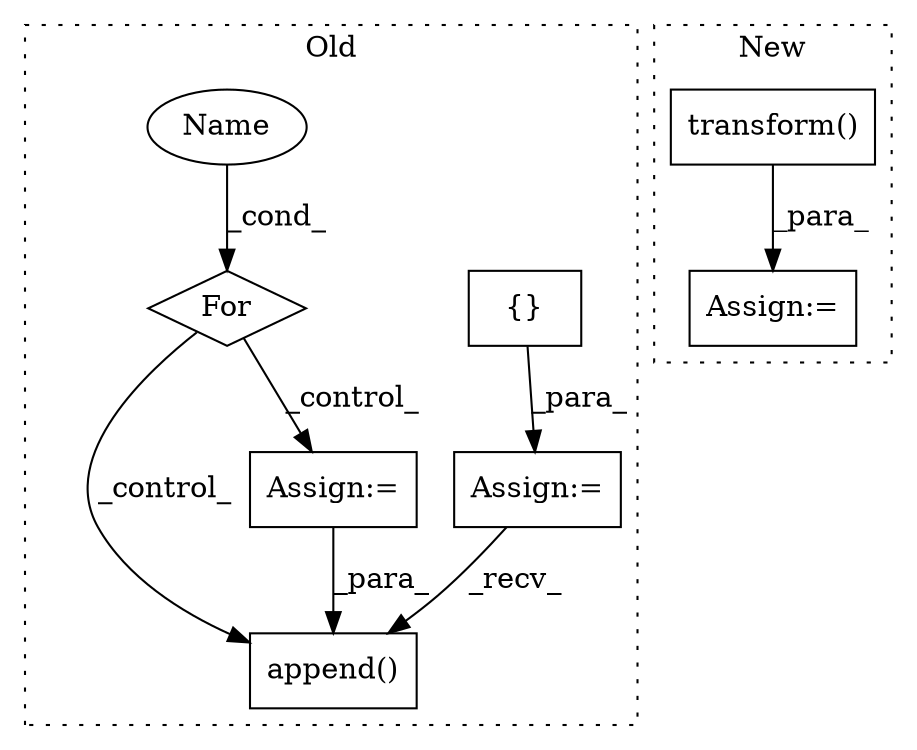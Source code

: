 digraph G {
subgraph cluster0 {
1 [label="append()" a="75" s="9219,9236" l="13,1" shape="box"];
3 [label="{}" a="59" s="8581,8581" l="2,1" shape="box"];
4 [label="For" a="107" s="8641,8674" l="4,73" shape="diamond"];
5 [label="Name" a="87" s="8645" l="1" shape="ellipse"];
6 [label="Assign:=" a="68" s="9162" l="3" shape="box"];
8 [label="Assign:=" a="68" s="8578" l="3" shape="box"];
label = "Old";
style="dotted";
}
subgraph cluster1 {
2 [label="transform()" a="75" s="9580,9601" l="15,1" shape="box"];
7 [label="Assign:=" a="68" s="9576" l="3" shape="box"];
label = "New";
style="dotted";
}
2 -> 7 [label="_para_"];
3 -> 8 [label="_para_"];
4 -> 6 [label="_control_"];
4 -> 1 [label="_control_"];
5 -> 4 [label="_cond_"];
6 -> 1 [label="_para_"];
8 -> 1 [label="_recv_"];
}